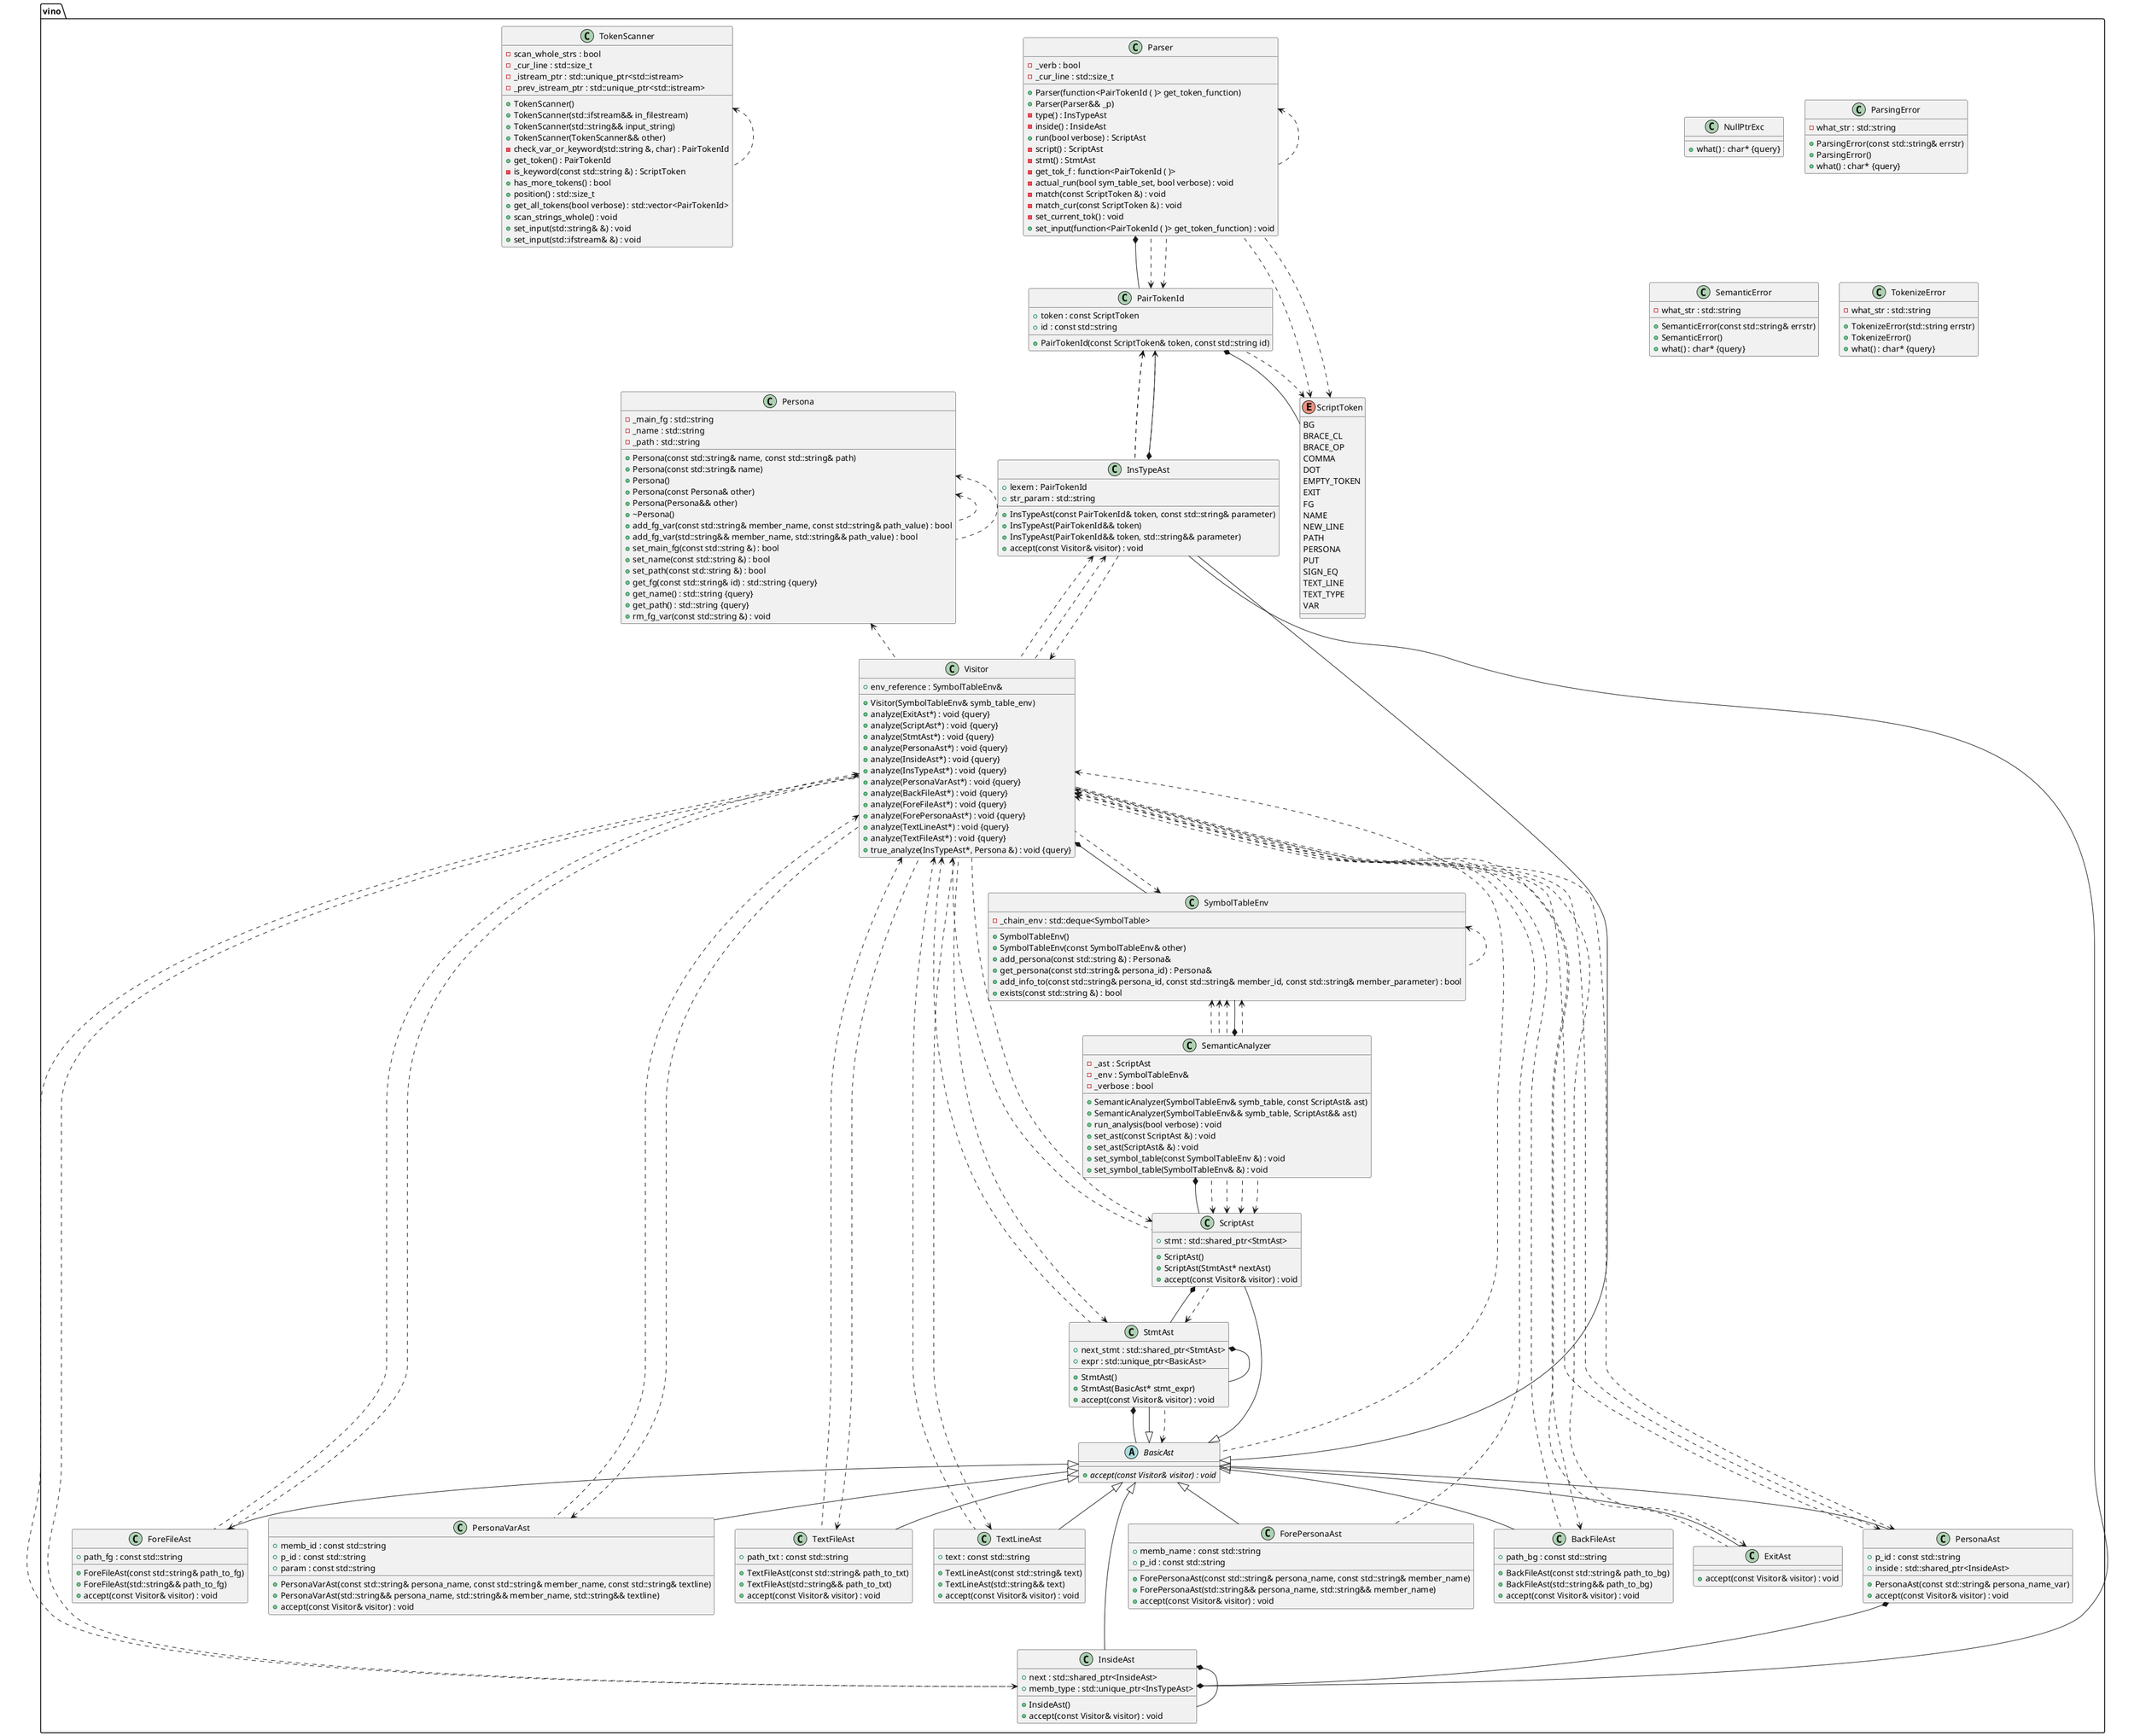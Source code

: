 @startuml





/' Objects '/

namespace vino {
	class NullPtrExc {
		+what() : char* {query}
	}

	class Parser {
		+Parser(function<PairTokenId ( )> get_token_function)
		+Parser(Parser&& _p)
		-type() : InsTypeAst
		-inside() : InsideAst
		+run(bool verbose) : ScriptAst
		-script() : ScriptAst
		-stmt() : StmtAst
		-_verb : bool
		-get_tok_f : function<PairTokenId ( )>
		-_cur_line : std::size_t
		-actual_run(bool sym_table_set, bool verbose) : void
		-match(const ScriptToken &) : void
		-match_cur(const ScriptToken &) : void
		-set_current_tok() : void
		+set_input(function<PairTokenId ( )> get_token_function) : void
	}

	class ParsingError {
		+ParsingError(const std::string& errstr)
		+ParsingError()
		+what() : char* {query}
		-what_str : std::string
	}

	class Persona {
		+Persona(const std::string& name, const std::string& path)
		+Persona(const std::string& name)
		+Persona()
		+Persona(const Persona& other)
		+Persona(Persona&& other)
		+~Persona()
		+add_fg_var(const std::string& member_name, const std::string& path_value) : bool
		+add_fg_var(std::string&& member_name, std::string&& path_value) : bool
		+set_main_fg(const std::string &) : bool
		+set_name(const std::string &) : bool
		+set_path(const std::string &) : bool
		-_main_fg : std::string
		-_name : std::string
		-_path : std::string
		+get_fg(const std::string& id) : std::string {query}
		+get_name() : std::string {query}
		+get_path() : std::string {query}
		+rm_fg_var(const std::string &) : void
	}

	class SemanticAnalyzer {
		+SemanticAnalyzer(SymbolTableEnv& symb_table, const ScriptAst& ast)
		+SemanticAnalyzer(SymbolTableEnv&& symb_table, ScriptAst&& ast)
		-_ast : ScriptAst
		-_env : SymbolTableEnv&
		-_verbose : bool
		+run_analysis(bool verbose) : void
		+set_ast(const ScriptAst &) : void
		+set_ast(ScriptAst& &) : void
		+set_symbol_table(const SymbolTableEnv &) : void
		+set_symbol_table(SymbolTableEnv& &) : void
	}

	class SemanticError {
		+SemanticError(const std::string& errstr)
		+SemanticError()
		+what() : char* {query}
		-what_str : std::string
	}

	class SymbolTableEnv {
		+SymbolTableEnv()
		+SymbolTableEnv(const SymbolTableEnv& other)
		+add_persona(const std::string &) : Persona&
		+get_persona(const std::string& persona_id) : Persona&
		+add_info_to(const std::string& persona_id, const std::string& member_id, const std::string& member_parameter) : bool
		+exists(const std::string &) : bool
		-_chain_env : std::deque<SymbolTable>
	}

	class TokenScanner {
		+TokenScanner()
		+TokenScanner(std::ifstream&& in_filestream)
		+TokenScanner(std::string&& input_string)
		+TokenScanner(TokenScanner&& other)
		-check_var_or_keyword(std::string &, char) : PairTokenId
		+get_token() : PairTokenId
		-is_keyword(const std::string &) : ScriptToken
		+has_more_tokens() : bool
		-scan_whole_strs : bool
		-_cur_line : std::size_t
		+position() : std::size_t
		-_istream_ptr : std::unique_ptr<std::istream>
		-_prev_istream_ptr : std::unique_ptr<std::istream>
		+get_all_tokens(bool verbose) : std::vector<PairTokenId>
		+scan_strings_whole() : void
		+set_input(std::string& &) : void
		+set_input(std::ifstream& &) : void
	}

	class TokenizeError {
		+TokenizeError(std::string errstr)
		+TokenizeError()
		+what() : char* {query}
		-what_str : std::string
	}

	enum ScriptToken {
		BG
		BRACE_CL
		BRACE_OP
		COMMA
		DOT
		EMPTY_TOKEN
		EXIT
		FG
		NAME
		NEW_LINE
		PATH
		PERSONA
		PUT
		SIGN_EQ
		TEXT_LINE
		TEXT_TYPE
		VAR
	}

	class BackFileAst {
		+BackFileAst(const std::string& path_to_bg)
		+BackFileAst(std::string&& path_to_bg)
		+path_bg : const std::string
		+accept(const Visitor& visitor) : void
	}

	abstract class BasicAst {
		+{abstract} accept(const Visitor& visitor) : void
	}

	class ExitAst {
		+accept(const Visitor& visitor) : void
	}

	class ForeFileAst {
		+ForeFileAst(const std::string& path_to_fg)
		+ForeFileAst(std::string&& path_to_fg)
		+path_fg : const std::string
		+accept(const Visitor& visitor) : void
	}

	class ForePersonaAst {
		+ForePersonaAst(const std::string& persona_name, const std::string& member_name)
		+ForePersonaAst(std::string&& persona_name, std::string&& member_name)
		+memb_name : const std::string
		+p_id : const std::string
		+accept(const Visitor& visitor) : void
	}

	class InsTypeAst {
		+InsTypeAst(const PairTokenId& token, const std::string& parameter)
		+InsTypeAst(PairTokenId&& token)
		+InsTypeAst(PairTokenId&& token, std::string&& parameter)
		+lexem : PairTokenId
		+str_param : std::string
		+accept(const Visitor& visitor) : void
	}

	class InsideAst {
		+InsideAst()
		+next : std::shared_ptr<InsideAst>
		+memb_type : std::unique_ptr<InsTypeAst>
		+accept(const Visitor& visitor) : void
	}

	class PairTokenId {
		+PairTokenId(const ScriptToken& token, const std::string id)
		+token : const ScriptToken
		+id : const std::string
	}

	class PersonaAst {
		+PersonaAst(const std::string& persona_name_var)
		+p_id : const std::string
		+inside : std::shared_ptr<InsideAst>
		+accept(const Visitor& visitor) : void
	}

	class PersonaVarAst {
		+PersonaVarAst(const std::string& persona_name, const std::string& member_name, const std::string& textline)
		+PersonaVarAst(std::string&& persona_name, std::string&& member_name, std::string&& textline)
		+memb_id : const std::string
		+p_id : const std::string
		+param : const std::string
		+accept(const Visitor& visitor) : void
	}

	class ScriptAst {
		+ScriptAst()
		+ScriptAst(StmtAst* nextAst)
		+stmt : std::shared_ptr<StmtAst>
		+accept(const Visitor& visitor) : void
	}

	class StmtAst {
		+StmtAst()
		+StmtAst(BasicAst* stmt_expr)
		+next_stmt : std::shared_ptr<StmtAst>
		+expr : std::unique_ptr<BasicAst>
		+accept(const Visitor& visitor) : void
	}

	class TextFileAst {
		+TextFileAst(const std::string& path_to_txt)
		+TextFileAst(std::string&& path_to_txt)
		+path_txt : const std::string
		+accept(const Visitor& visitor) : void
	}

	class TextLineAst {
		+TextLineAst(const std::string& text)
		+TextLineAst(std::string&& text)
		+text : const std::string
		+accept(const Visitor& visitor) : void
	}

	class Visitor {
		+Visitor(SymbolTableEnv& symb_table_env)
		+env_reference : SymbolTableEnv&
		+analyze(ExitAst*) : void {query}
		+analyze(ScriptAst*) : void {query}
		+analyze(StmtAst*) : void {query}
		+analyze(PersonaAst*) : void {query}
		+analyze(InsideAst*) : void {query}
		+analyze(InsTypeAst*) : void {query}
		+analyze(PersonaVarAst*) : void {query}
		+analyze(BackFileAst*) : void {query}
		+analyze(ForeFileAst*) : void {query}
		+analyze(ForePersonaAst*) : void {query}
		+analyze(TextLineAst*) : void {query}
		+analyze(TextFileAst*) : void {query}
		+true_analyze(InsTypeAst*, Persona &) : void {query}
	}
}





/' Inheritance relationships '/

vino.BasicAst <|-- vino.BackFileAst


vino.BasicAst <|-- vino.ExitAst


vino.BasicAst <|-- vino.ForeFileAst


vino.BasicAst <|-- vino.ForePersonaAst


vino.BasicAst <|-- vino.InsTypeAst


vino.BasicAst <|-- vino.InsideAst


vino.BasicAst <|-- vino.PersonaAst


vino.BasicAst <|-- vino.PersonaVarAst


vino.BasicAst <|-- vino.ScriptAst


vino.BasicAst <|-- vino.StmtAst


vino.BasicAst <|-- vino.TextFileAst


vino.BasicAst <|-- vino.TextLineAst





/' Aggregation relationships '/

vino.InsTypeAst *-- vino.PairTokenId


vino.InsideAst *-- vino.InsTypeAst


vino.InsideAst *-- vino.InsideAst


vino.PairTokenId *-- vino.ScriptToken


vino.Parser *-- vino.PairTokenId


vino.PersonaAst *-- vino.InsideAst


vino.ScriptAst *-- vino.StmtAst


vino.SemanticAnalyzer *-- vino.ScriptAst


vino.SemanticAnalyzer *-- vino.SymbolTableEnv


vino.StmtAst *-- vino.BasicAst


vino.StmtAst *-- vino.StmtAst


vino.Visitor *-- vino.SymbolTableEnv






/' Dependency relationships '/

vino.BackFileAst <.. vino.Visitor


vino.BasicAst <.. vino.StmtAst


vino.ExitAst <.. vino.Visitor


vino.ForeFileAst <.. vino.Visitor


vino.InsTypeAst <.. vino.Visitor


vino.InsTypeAst <.. vino.Visitor


vino.InsideAst <.. vino.Visitor


vino.PairTokenId <.. vino.InsTypeAst


vino.PairTokenId <.. vino.InsTypeAst


vino.PairTokenId <.. vino.InsTypeAst


vino.PairTokenId <.. vino.Parser


vino.PairTokenId <.. vino.Parser


vino.Parser <.. vino.Parser


vino.Persona <.. vino.Persona


vino.Persona <.. vino.Persona


vino.Persona <.. vino.Visitor


vino.PersonaAst <.. vino.Visitor


vino.PersonaAst <.. vino.Visitor


vino.PersonaVarAst <.. vino.Visitor


vino.ScriptAst <.. vino.SemanticAnalyzer


vino.ScriptAst <.. vino.SemanticAnalyzer


vino.ScriptAst <.. vino.SemanticAnalyzer


vino.ScriptAst <.. vino.SemanticAnalyzer


vino.ScriptAst <.. vino.Visitor


vino.ScriptToken <.. vino.PairTokenId


vino.ScriptToken <.. vino.Parser


vino.ScriptToken <.. vino.Parser


vino.StmtAst <.. vino.ScriptAst


vino.StmtAst <.. vino.Visitor


vino.SymbolTableEnv <.. vino.SemanticAnalyzer


vino.SymbolTableEnv <.. vino.SemanticAnalyzer


vino.SymbolTableEnv <.. vino.SemanticAnalyzer


vino.SymbolTableEnv <.. vino.SemanticAnalyzer


vino.SymbolTableEnv <.. vino.SymbolTableEnv


vino.SymbolTableEnv <.. vino.Visitor


vino.TextFileAst <.. vino.Visitor


vino.TextLineAst <.. vino.Visitor


vino.TokenScanner <.. vino.TokenScanner


vino.Visitor <.. vino.BackFileAst


vino.Visitor <.. vino.BasicAst


vino.Visitor <.. vino.ExitAst


vino.Visitor <.. vino.ForeFileAst


vino.Visitor <.. vino.ForePersonaAst


vino.Visitor <.. vino.InsTypeAst


vino.Visitor <.. vino.InsideAst


vino.Visitor <.. vino.PersonaAst


vino.Visitor <.. vino.PersonaVarAst


vino.Visitor <.. vino.ScriptAst


vino.Visitor <.. vino.StmtAst


vino.Visitor <.. vino.TextFileAst


vino.Visitor <.. vino.TextLineAst






/' Nested objects '/



@enduml

